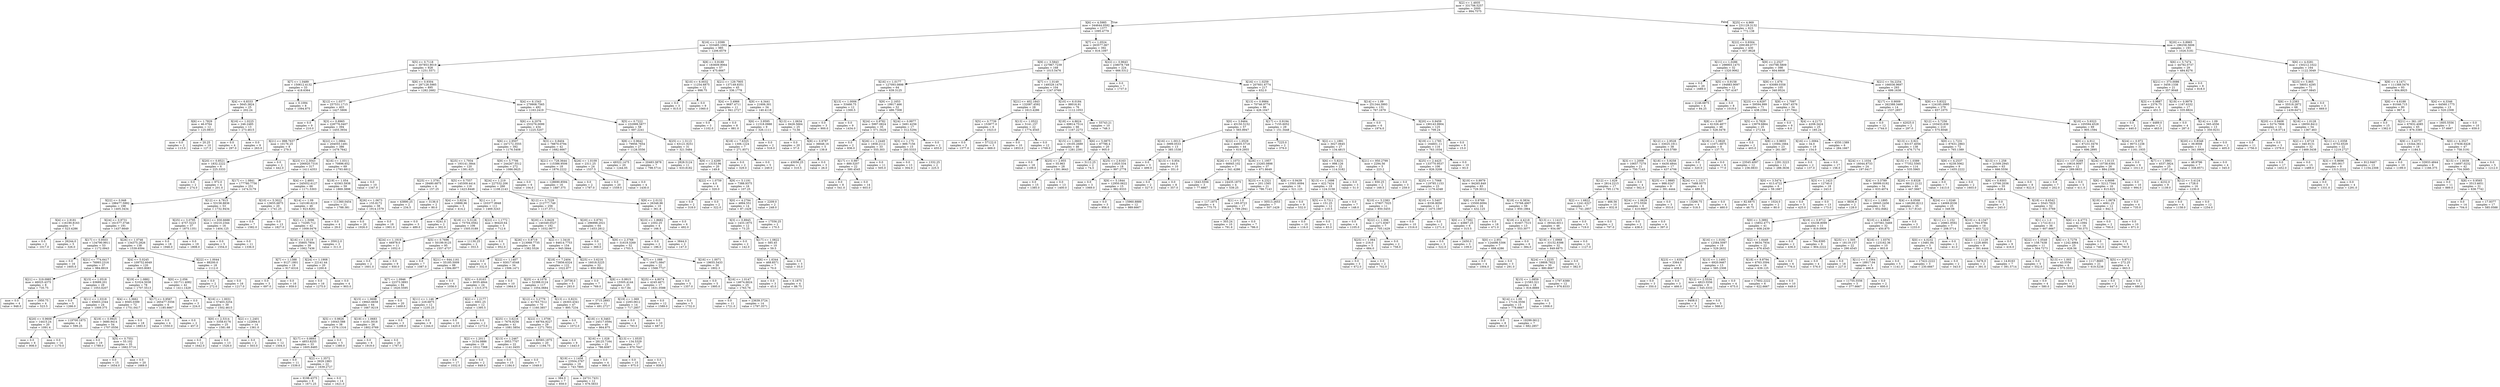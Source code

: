digraph Tree {
node [shape=box] ;
0 [label="X[2] <= 1.4935\nmse = 331706.5257\nsamples = 2000\nvalue = 994.7575"] ;
1 [label="X[6] <= 4.5985\nmse = 344644.0592\nsamples = 1377\nvalue = 1095.4779"] ;
0 -> 1 [labeldistance=2.5, labelangle=45, headlabel="True"] ;
2 [label="X[16] <= 1.0399\nmse = 333485.1002\nsamples = 985\nvalue = 1206.6579"] ;
1 -> 2 ;
3 [label="X[5] <= 0.7118\nmse = 307853.9019\nsamples = 928\nvalue = 1251.5571"] ;
2 -> 3 ;
4 [label="X[7] <= 1.0489\nmse = 150612.4132\nsamples = 33\nvalue = 418.6364"] ;
3 -> 4 ;
5 [label="X[4] <= 6.8333\nmse = 5645.3824\nsamples = 25\nvalue = 202.24"] ;
4 -> 5 ;
6 [label="X[6] <= 1.7829\nmse = 46.0764\nsamples = 12\nvalue = 125.0833"] ;
5 -> 6 ;
7 [label="mse = 0.0\nsamples = 2\nvalue = 113.0"] ;
6 -> 7 ;
8 [label="mse = 20.25\nsamples = 10\nvalue = 127.5"] ;
6 -> 8 ;
9 [label="X[16] <= 1.0225\nmse = 246.2485\nsamples = 13\nvalue = 273.4615"] ;
5 -> 9 ;
10 [label="mse = 0.0\nsamples = 4\nvalue = 297.0"] ;
9 -> 10 ;
11 [label="mse = 0.0\nsamples = 9\nvalue = 263.0"] ;
9 -> 11 ;
12 [label="mse = 0.1094\nsamples = 8\nvalue = 1094.875"] ;
4 -> 12 ;
13 [label="X[8] <= 0.9304\nmse = 287128.5985\nsamples = 895\nvalue = 1282.2682"] ;
3 -> 13 ;
14 [label="X[12] <= 1.0377\nmse = 257531.1715\nsamples = 403\nvalue = 1427.5806"] ;
13 -> 14 ;
15 [label="mse = 0.0\nsamples = 9\nvalue = 210.0"] ;
14 -> 15 ;
16 [label="X[3] <= 0.8965\nmse = 228776.0407\nsamples = 394\nvalue = 1455.3934"] ;
14 -> 16 ;
17 [label="X[21] <= 898.7637\nmse = 10176.25\nsamples = 8\nvalue = 279.5"] ;
16 -> 17 ;
18 [label="X[20] <= 0.8521\nmse = 1832.2222\nsamples = 6\nvalue = 225.3333"] ;
17 -> 18 ;
19 [label="mse = 0.0\nsamples = 2\nvalue = 274.0"] ;
18 -> 19 ;
20 [label="mse = 972.0\nsamples = 4\nvalue = 201.0"] ;
18 -> 20 ;
21 [label="mse = 0.0\nsamples = 2\nvalue = 442.0"] ;
17 -> 21 ;
22 [label="X[22] <= 1.0864\nmse = 204055.1491\nsamples = 386\nvalue = 1479.7642"] ;
16 -> 22 ;
23 [label="X[23] <= 2.3043\nmse = 206920.7316\nsamples = 317\nvalue = 1411.4353"] ;
22 -> 23 ;
24 [label="X[17] <= 1.0841\nmse = 177780.7756\nsamples = 251\nvalue = 1474.5179"] ;
23 -> 24 ;
25 [label="X[22] <= 0.948\nmse = 188477.5992\nsamples = 198\nvalue = 1405.3434"] ;
24 -> 25 ;
26 [label="X[4] <= 2.9181\nmse = 116190.8163\nsamples = 7\nvalue = 523.4286"] ;
25 -> 26 ;
27 [label="mse = 0.0\nsamples = 2\nvalue = 1017.0"] ;
26 -> 27 ;
28 [label="mse = 26244.0\nsamples = 5\nvalue = 326.0"] ;
26 -> 28 ;
29 [label="X[24] <= 0.9731\nmse = 161577.3746\nsamples = 191\nvalue = 1437.6649"] ;
25 -> 29 ;
30 [label="X[17] <= 0.9503\nmse = 134790.9911\nsamples = 53\nvalue = 1172.0943"] ;
29 -> 30 ;
31 [label="mse = 0.0\nsamples = 16\nvalue = 1605.0"] ;
30 -> 31 ;
32 [label="X[21] <= 774.6417\nmse = 76993.2316\nsamples = 37\nvalue = 984.8919"] ;
30 -> 32 ;
33 [label="X[21] <= 319.0985\nmse = 46025.4375\nsamples = 8\nvalue = 735.75"] ;
32 -> 33 ;
34 [label="mse = 0.0\nsamples = 4\nvalue = 948.0"] ;
33 -> 34 ;
35 [label="mse = 1950.75\nsamples = 4\nvalue = 523.5"] ;
33 -> 35 ;
36 [label="X[15] <= 1.0518\nmse = 63689.201\nsamples = 29\nvalue = 1053.6207"] ;
32 -> 36 ;
37 [label="mse = 0.0\nsamples = 5\nvalue = 1266.0"] ;
36 -> 37 ;
38 [label="X[11] <= 1.0318\nmse = 65603.2344\nsamples = 24\nvalue = 1009.375"] ;
36 -> 38 ;
39 [label="X[20] <= 0.9608\nmse = 14415.24\nsamples = 20\nvalue = 1091.4"] ;
38 -> 39 ;
40 [label="mse = 0.0\nsamples = 6\nvalue = 908.0"] ;
39 -> 40 ;
41 [label="mse = 0.0\nsamples = 14\nvalue = 1170.0"] ;
39 -> 41 ;
42 [label="mse = 119700.1875\nsamples = 4\nvalue = 599.25"] ;
38 -> 42 ;
43 [label="X[26] <= 1.0746\nmse = 134375.2826\nsamples = 138\nvalue = 1539.6594"] ;
29 -> 43 ;
44 [label="X[4] <= 5.0245\nmse = 109752.6049\nsamples = 120\nvalue = 1603.8083"] ;
43 -> 44 ;
45 [label="X[19] <= 1.0882\nmse = 51024.5038\nsamples = 78\nvalue = 1707.5513"] ;
44 -> 45 ;
46 [label="X[4] <= 3.3662\nmse = 8565.0399\nsamples = 72\nvalue = 1751.0417"] ;
45 -> 46 ;
47 [label="X[19] <= 0.9925\nmse = 3680.9414\nsamples = 54\nvalue = 1707.0556"] ;
46 -> 47 ;
48 [label="mse = 0.0\nsamples = 19\nvalue = 1789.0"] ;
47 -> 48 ;
49 [label="X[5] <= 0.7551\nmse = 55.102\nsamples = 35\nvalue = 1662.5714"] ;
47 -> 49 ;
50 [label="mse = 0.0\nsamples = 15\nvalue = 1654.0"] ;
49 -> 50 ;
51 [label="mse = 0.0\nsamples = 20\nvalue = 1669.0"] ;
49 -> 51 ;
52 [label="mse = 0.0\nsamples = 18\nvalue = 1883.0"] ;
46 -> 52 ;
53 [label="X[17] <= 0.9567\nmse = 265477.5556\nsamples = 6\nvalue = 1185.6667"] ;
45 -> 53 ;
54 [label="mse = 0.0\nsamples = 4\nvalue = 1550.0"] ;
53 -> 54 ;
55 [label="mse = 0.0\nsamples = 2\nvalue = 457.0"] ;
53 -> 55 ;
56 [label="X[0] <= 2.056\nmse = 161711.4082\nsamples = 42\nvalue = 1411.1429"] ;
44 -> 56 ;
57 [label="mse = 0.0\nsamples = 3\nvalue = 224.0"] ;
56 -> 57 ;
58 [label="X[16] <= 1.0031\nmse = 57403.3254\nsamples = 39\nvalue = 1502.4615"] ;
56 -> 58 ;
59 [label="X[0] <= 2.5314\nmse = 3358.6176\nsamples = 25\nvalue = 1581.68"] ;
58 -> 59 ;
60 [label="mse = 0.0\nsamples = 12\nvalue = 1642.0"] ;
59 -> 60 ;
61 [label="mse = 0.0\nsamples = 13\nvalue = 1526.0"] ;
59 -> 61 ;
62 [label="X[2] <= 1.2401\nmse = 122694.0\nsamples = 14\nvalue = 1361.0"] ;
58 -> 62 ;
63 [label="mse = 0.0\nsamples = 2\nvalue = 503.0"] ;
62 -> 63 ;
64 [label="mse = 0.0\nsamples = 12\nvalue = 1504.0"] ;
62 -> 64 ;
65 [label="X[22] <= 1.0044\nmse = 88200.0\nsamples = 18\nvalue = 1112.0"] ;
43 -> 65 ;
66 [label="mse = 0.0\nsamples = 2\nvalue = 272.0"] ;
65 -> 66 ;
67 [label="mse = 0.0\nsamples = 16\nvalue = 1217.0"] ;
65 -> 67 ;
68 [label="X[12] <= 4.7815\nmse = 53158.8836\nsamples = 53\nvalue = 1732.9434"] ;
24 -> 68 ;
69 [label="X[25] <= 3.0795\nmse = 4757.5223\nsamples = 37\nvalue = 1875.1351"] ;
68 -> 69 ;
70 [label="mse = 0.0\nsamples = 18\nvalue = 1946.0"] ;
69 -> 70 ;
71 [label="mse = 0.0\nsamples = 19\nvalue = 1808.0"] ;
69 -> 71 ;
72 [label="X[21] <= 930.6688\nmse = 10210.2344\nsamples = 16\nvalue = 1404.125"] ;
68 -> 72 ;
73 [label="mse = 0.0\nsamples = 5\nvalue = 1554.0"] ;
72 -> 73 ;
74 [label="mse = 0.0\nsamples = 11\nvalue = 1336.0"] ;
72 -> 74 ;
75 [label="X[4] <= 2.4601\nmse = 245052.6127\nsamples = 66\nvalue = 1171.5303"] ;
23 -> 75 ;
76 [label="X[10] <= 5.3022\nmse = 13655.6875\nsamples = 20\nvalue = 1741.25"] ;
75 -> 76 ;
77 [label="mse = 0.0\nsamples = 7\nvalue = 1582.0"] ;
76 -> 77 ;
78 [label="mse = 0.0\nsamples = 13\nvalue = 1827.0"] ;
76 -> 78 ;
79 [label="X[14] <= 1.09\nmse = 143180.6219\nsamples = 46\nvalue = 923.8261"] ;
75 -> 79 ;
80 [label="X[2] <= 1.3096\nmse = 73295.712\nsamples = 42\nvalue = 1009.0476"] ;
79 -> 80 ;
81 [label="X[16] <= 1.0119\nmse = 35805.7804\nsamples = 39\nvalue = 1062.7436"] ;
80 -> 81 ;
82 [label="X[7] <= 1.1388\nmse = 9127.1801\nsamples = 19\nvalue = 917.6316"] ;
81 -> 82 ;
83 [label="mse = 0.0\nsamples = 3\nvalue = 697.0"] ;
82 -> 83 ;
84 [label="mse = 0.0\nsamples = 16\nvalue = 959.0"] ;
82 -> 84 ;
85 [label="X[24] <= 1.1908\nmse = 22141.44\nsamples = 20\nvalue = 1200.6"] ;
81 -> 85 ;
86 [label="mse = 0.0\nsamples = 16\nvalue = 1275.0"] ;
85 -> 86 ;
87 [label="mse = 0.0\nsamples = 4\nvalue = 903.0"] ;
85 -> 87 ;
88 [label="mse = 35912.0\nsamples = 3\nvalue = 311.0"] ;
80 -> 88 ;
89 [label="mse = 0.0\nsamples = 4\nvalue = 29.0"] ;
79 -> 89 ;
90 [label="X[16] <= 1.0311\nmse = 70896.652\nsamples = 69\nvalue = 1793.6812"] ;
22 -> 90 ;
91 [label="X[19] <= 1.054\nmse = 43363.5938\nsamples = 59\nvalue = 1869.3898"] ;
90 -> 91 ;
92 [label="mse = 111360.0454\nsamples = 21\nvalue = 1788.381"] ;
91 -> 92 ;
93 [label="X[26] <= 1.0673\nmse = 155.8172\nsamples = 38\nvalue = 1914.1579"] ;
91 -> 93 ;
94 [label="mse = 0.0\nsamples = 20\nvalue = 1926.0"] ;
93 -> 94 ;
95 [label="mse = 0.0\nsamples = 18\nvalue = 1901.0"] ;
93 -> 95 ;
96 [label="mse = 0.0\nsamples = 10\nvalue = 1347.0"] ;
90 -> 96 ;
97 [label="X[4] <= 6.1543\nmse = 279908.7565\nsamples = 492\nvalue = 1163.2419"] ;
13 -> 97 ;
98 [label="X[6] <= 4.2076\nmse = 253276.0099\nsamples = 434\nvalue = 1225.5207"] ;
97 -> 98 ;
99 [label="X[6] <= 2.9507\nmse = 247172.3555\nsamples = 392\nvalue = 1176.5408"] ;
98 -> 99 ;
100 [label="X[25] <= 1.7934\nmse = 193141.3844\nsamples = 120\nvalue = 1381.625"] ;
99 -> 100 ;
101 [label="X[25] <= 1.3791\nmse = 29480.6875\nsamples = 4\nvalue = 157.25"] ;
100 -> 101 ;
102 [label="mse = 43890.25\nsamples = 2\nvalue = 234.5"] ;
101 -> 102 ;
103 [label="mse = 3136.0\nsamples = 2\nvalue = 80.0"] ;
101 -> 103 ;
104 [label="X[5] <= 0.7557\nmse = 145309.4414\nsamples = 116\nvalue = 1423.8448"] ;
100 -> 104 ;
105 [label="X[4] <= 3.9234\nmse = 10888.96\nsamples = 5\nvalue = 414.2"] ;
104 -> 105 ;
106 [label="mse = 0.0\nsamples = 3\nvalue = 489.0"] ;
105 -> 106 ;
107 [label="mse = 6241.0\nsamples = 2\nvalue = 302.0"] ;
105 -> 107 ;
108 [label="X[1] <= 1.0\nmse = 103377.8948\nsamples = 111\nvalue = 1469.3243"] ;
104 -> 108 ;
109 [label="X[18] <= 5.3126\nmse = 75704.0562\nsamples = 106\nvalue = 1505.0189"] ;
108 -> 109 ;
110 [label="X[24] <= 1.1919\nmse = 66978.0\nsamples = 11\nvalue = 1052.0"] ;
109 -> 110 ;
111 [label="mse = 0.0\nsamples = 2\nvalue = 1601.0"] ;
110 -> 111 ;
112 [label="mse = 0.0\nsamples = 9\nvalue = 930.0"] ;
110 -> 112 ;
113 [label="X[5] <= 0.7696\nmse = 50199.9125\nsamples = 95\nvalue = 1557.4737"] ;
109 -> 113 ;
114 [label="mse = 0.0\nsamples = 7\nvalue = 1087.0"] ;
113 -> 114 ;
115 [label="X[21] <= 644.1161\nmse = 35185.5009\nsamples = 88\nvalue = 1594.8977"] ;
113 -> 115 ;
116 [label="X[7] <= 1.0946\nmse = 22373.3893\nsamples = 84\nvalue = 1620.5595"] ;
115 -> 116 ;
117 [label="X[15] <= 1.0698\nmse = 19943.6658\nsamples = 64\nvalue = 1667.9219"] ;
116 -> 117 ;
118 [label="X[5] <= 0.9826\nmse = 10043.588\nsamples = 38\nvalue = 1576.1316"] ;
117 -> 118 ;
119 [label="X[17] <= 0.8893\nmse = 4853.8255\nsamples = 33\nvalue = 1605.8485"] ;
118 -> 119 ;
120 [label="mse = 0.0\nsamples = 11\nvalue = 1539.0"] ;
119 -> 120 ;
121 [label="X[2] <= 1.3572\nmse = 3929.1983\nsamples = 22\nvalue = 1639.2727"] ;
119 -> 121 ;
122 [label="mse = 9198.4375\nsamples = 8\nvalue = 1671.25"] ;
121 -> 122 ;
123 [label="mse = 0.0\nsamples = 14\nvalue = 1621.0"] ;
121 -> 123 ;
124 [label="mse = 0.0\nsamples = 5\nvalue = 1380.0"] ;
118 -> 124 ;
125 [label="X[19] <= 1.0683\nmse = 4101.3018\nsamples = 26\nvalue = 1802.0769"] ;
117 -> 125 ;
126 [label="mse = 0.0\nsamples = 6\nvalue = 1919.0"] ;
125 -> 126 ;
127 [label="mse = 0.0\nsamples = 20\nvalue = 1767.0"] ;
125 -> 127 ;
128 [label="mse = 0.0\nsamples = 20\nvalue = 1469.0"] ;
116 -> 128 ;
129 [label="mse = 0.0\nsamples = 4\nvalue = 1056.0"] ;
115 -> 129 ;
130 [label="X[22] <= 1.1772\nmse = 90420.64\nsamples = 5\nvalue = 712.6"] ;
108 -> 130 ;
131 [label="mse = 11130.25\nsamples = 2\nvalue = 353.5"] ;
130 -> 131 ;
132 [label="mse = 0.0\nsamples = 3\nvalue = 952.0"] ;
130 -> 132 ;
133 [label="X[9] <= 5.7706\nmse = 244267.5512\nsamples = 272\nvalue = 1086.0625"] ;
99 -> 133 ;
134 [label="X[24] <= 1.219\nmse = 227532.206\nsamples = 266\nvalue = 1108.2143"] ;
133 -> 134 ;
135 [label="X[12] <= 3.7229\nmse = 212777.749\nsamples = 256\nvalue = 1137.3711"] ;
134 -> 135 ;
136 [label="X[20] <= 0.8429\nmse = 140349.0527\nsamples = 192\nvalue = 1032.0677"] ;
135 -> 136 ;
137 [label="X[26] <= 0.8719\nmse = 213068.7735\nsamples = 38\nvalue = 1382.5526"] ;
136 -> 137 ;
138 [label="mse = 0.0\nsamples = 4\nvalue = 332.0"] ;
137 -> 138 ;
139 [label="X[22] <= 1.1407\nmse = 93017.6548\nsamples = 34\nvalue = 1506.1471"] ;
137 -> 139 ;
140 [label="X[5] <= 0.8163\nmse = 8035.4844\nsamples = 24\nvalue = 1315.375"] ;
139 -> 140 ;
141 [label="X[11] <= 1.146\nmse = 229.6875\nsamples = 12\nvalue = 1235.25"] ;
140 -> 141 ;
142 [label="mse = 0.0\nsamples = 3\nvalue = 1209.0"] ;
141 -> 142 ;
143 [label="mse = 0.0\nsamples = 9\nvalue = 1244.0"] ;
141 -> 143 ;
144 [label="X[2] <= 1.2177\nmse = 3001.25\nsamples = 12\nvalue = 1395.5"] ;
140 -> 144 ;
145 [label="mse = 0.0\nsamples = 10\nvalue = 1420.0"] ;
144 -> 145 ;
146 [label="mse = 0.0\nsamples = 2\nvalue = 1273.0"] ;
144 -> 146 ;
147 [label="mse = 0.0\nsamples = 10\nvalue = 1964.0"] ;
139 -> 147 ;
148 [label="X[2] <= 1.3418\nmse = 84614.7753\nsamples = 154\nvalue = 945.5844"] ;
136 -> 148 ;
149 [label="X[18] <= 7.2404\nmse = 73856.6324\nsamples = 122\nvalue = 1022.877"] ;
148 -> 149 ;
150 [label="X[25] <= 4.1078\nmse = 52388.0124\nsamples = 117\nvalue = 1054.0684"] ;
149 -> 150 ;
151 [label="X[12] <= 3.2779\nmse = 41763.7512\nsamples = 70\nvalue = 1160.3857"] ;
150 -> 151 ;
152 [label="X[25] <= 3.6216\nmse = 7676.9256\nsamples = 41\nvalue = 1081.5854"] ;
151 -> 152 ;
153 [label="X[2] <= 1.2011\nmse = 3154.0886\nsamples = 19\nvalue = 1012.7368"] ;
152 -> 153 ;
154 [label="mse = 0.0\nsamples = 17\nvalue = 1032.0"] ;
153 -> 154 ;
155 [label="mse = 0.0\nsamples = 2\nvalue = 849.0"] ;
153 -> 155 ;
156 [label="X[13] <= 1.2467\nmse = 3953.7707\nsamples = 22\nvalue = 1141.0455"] ;
152 -> 156 ;
157 [label="mse = 0.0\nsamples = 15\nvalue = 1184.0"] ;
156 -> 157 ;
158 [label="mse = 0.0\nsamples = 7\nvalue = 1049.0"] ;
156 -> 158 ;
159 [label="X[22] <= 1.0706\nmse = 68764.9227\nsamples = 29\nvalue = 1271.7931"] ;
151 -> 159 ;
160 [label="mse = 80583.1875\nsamples = 20\nvalue = 1194.75"] ;
159 -> 160 ;
161 [label="mse = 0.0\nsamples = 9\nvalue = 1443.0"] ;
159 -> 161 ;
162 [label="X[13] <= 0.8231\nmse = 26303.4341\nsamples = 47\nvalue = 895.7234"] ;
150 -> 162 ;
163 [label="mse = 0.0\nsamples = 7\nvalue = 1072.0"] ;
162 -> 163 ;
164 [label="X[18] <= 6.3463\nmse = 24517.0594\nsamples = 40\nvalue = 864.875"] ;
162 -> 164 ;
165 [label="X[16] <= 1.028\nmse = 28125.7164\nsamples = 23\nvalue = 786.6087"] ;
164 -> 165 ;
166 [label="X[19] <= 1.1458\nmse = 23504.3767\nsamples = 19\nvalue = 743.7895"] ;
165 -> 166 ;
167 [label="mse = 384.0\nsamples = 7\nvalue = 859.0"] ;
166 -> 167 ;
168 [label="mse = 24731.7431\nsamples = 12\nvalue = 676.5833"] ;
166 -> 168 ;
169 [label="mse = 0.0\nsamples = 4\nvalue = 990.0"] ;
165 -> 169 ;
170 [label="X[13] <= 1.0535\nmse = 134.5329\nsamples = 17\nvalue = 970.7647"] ;
164 -> 170 ;
171 [label="mse = 0.0\nsamples = 15\nvalue = 975.0"] ;
170 -> 171 ;
172 [label="mse = 0.0\nsamples = 2\nvalue = 939.0"] ;
170 -> 172 ;
173 [label="mse = 20736.0\nsamples = 5\nvalue = 293.0"] ;
149 -> 173 ;
174 [label="X[25] <= 3.6216\nmse = 16018.5225\nsamples = 32\nvalue = 650.9062"] ;
148 -> 174 ;
175 [label="mse = 0.0\nsamples = 7\nvalue = 769.0"] ;
174 -> 175 ;
176 [label="X[8] <= 0.9915\nmse = 15505.4144\nsamples = 25\nvalue = 617.84"] ;
174 -> 176 ;
177 [label="mse = 3715.2893\nsamples = 11\nvalue = 491.2727"] ;
176 -> 177 ;
178 [label="X[19] <= 1.069\nmse = 2293.0612\nsamples = 14\nvalue = 717.2857"] ;
176 -> 178 ;
179 [label="mse = 0.0\nsamples = 4\nvalue = 793.0"] ;
178 -> 179 ;
180 [label="mse = 0.0\nsamples = 10\nvalue = 687.0"] ;
178 -> 180 ;
181 [label="X[20] <= 0.8791\nmse = 296998.2021\nsamples = 64\nvalue = 1453.2812"] ;
135 -> 181 ;
182 [label="mse = 0.0\nsamples = 12\nvalue = 369.0"] ;
181 -> 182 ;
183 [label="X[9] <= 2.3768\nmse = 31619.3269\nsamples = 52\nvalue = 1703.5"] ;
181 -> 183 ;
184 [label="X[7] <= 1.088\nmse = 16471.0847\nsamples = 22\nvalue = 1568.7727"] ;
183 -> 184 ;
185 [label="X[25] <= 4.8074\nmse = 4245.4671\nsamples = 17\nvalue = 1631.0588"] ;
184 -> 185 ;
186 [label="mse = 0.0\nsamples = 12\nvalue = 1589.0"] ;
185 -> 186 ;
187 [label="mse = 0.0\nsamples = 5\nvalue = 1732.0"] ;
185 -> 187 ;
188 [label="mse = 0.0\nsamples = 5\nvalue = 1357.0"] ;
184 -> 188 ;
189 [label="X[16] <= 1.0071\nmse = 19655.5433\nsamples = 30\nvalue = 1802.3"] ;
183 -> 189 ;
190 [label="mse = 0.0\nsamples = 5\nvalue = 1995.0"] ;
189 -> 190 ;
191 [label="X[16] <= 1.0147\nmse = 14674.6624\nsamples = 25\nvalue = 1763.76"] ;
189 -> 191 ;
192 [label="mse = 0.0\nsamples = 11\nvalue = 1721.0"] ;
191 -> 192 ;
193 [label="mse = 23639.3724\nsamples = 14\nvalue = 1797.3571"] ;
191 -> 193 ;
194 [label="X[9] <= 2.0132\nmse = 26348.96\nsamples = 10\nvalue = 361.8"] ;
134 -> 194 ;
195 [label="X[23] <= 1.8682\nmse = 2302.25\nsamples = 4\nvalue = 166.5"] ;
194 -> 195 ;
196 [label="mse = 0.0\nsamples = 2\nvalue = 186.0"] ;
195 -> 196 ;
197 [label="mse = 3844.0\nsamples = 2\nvalue = 147.0"] ;
195 -> 197 ;
198 [label="mse = 0.0\nsamples = 6\nvalue = 492.0"] ;
194 -> 198 ;
199 [label="mse = 0.0\nsamples = 6\nvalue = 104.0"] ;
133 -> 199 ;
200 [label="X[3] <= 0.8404\nmse = 78870.0794\nsamples = 42\nvalue = 1682.6667"] ;
98 -> 200 ;
201 [label="X[21] <= 728.3644\nmse = 115386.9506\nsamples = 18\nvalue = 1876.2222"] ;
200 -> 201 ;
202 [label="mse = 128690.8594\nsamples = 16\nvalue = 1887.375"] ;
201 -> 202 ;
203 [label="mse = 0.0\nsamples = 2\nvalue = 1787.0"] ;
201 -> 203 ;
204 [label="X[26] <= 1.0109\nmse = 2311.25\nsamples = 24\nvalue = 1537.5"] ;
200 -> 204 ;
205 [label="mse = 0.0\nsamples = 20\nvalue = 1559.0"] ;
204 -> 205 ;
206 [label="mse = 0.0\nsamples = 4\nvalue = 1430.0"] ;
204 -> 206 ;
207 [label="X[5] <= 0.7222\nmse = 232999.5877\nsamples = 58\nvalue = 697.2241"] ;
97 -> 207 ;
208 [label="X[8] <= 0.9642\nmse = 79956.7654\nsamples = 27\nvalue = 1128.5556"] ;
207 -> 208 ;
209 [label="mse = 49322.1475\nsamples = 20\nvalue = 1244.05"] ;
208 -> 209 ;
210 [label="mse = 20483.3878\nsamples = 7\nvalue = 798.5714"] ;
208 -> 210 ;
211 [label="X[25] <= 1.3113\nmse = 63121.9251\nsamples = 31\nvalue = 321.5484"] ;
207 -> 211 ;
212 [label="mse = 2828.5124\nsamples = 11\nvalue = 633.8182"] ;
211 -> 212 ;
213 [label="X[9] <= 2.4289\nmse = 13153.96\nsamples = 20\nvalue = 149.8"] ;
211 -> 213 ;
214 [label="X[22] <= 1.0759\nmse = 4.0\nsamples = 4\nvalue = 320.0"] ;
213 -> 214 ;
215 [label="mse = 0.0\nsamples = 2\nvalue = 318.0"] ;
214 -> 215 ;
216 [label="mse = 0.0\nsamples = 2\nvalue = 322.0"] ;
214 -> 216 ;
217 [label="X[9] <= 5.1191\nmse = 7388.9375\nsamples = 16\nvalue = 107.25"] ;
213 -> 217 ;
218 [label="X[0] <= 4.2794\nmse = 4894.551\nsamples = 14\nvalue = 87.1429"] ;
217 -> 218 ;
219 [label="X[3] <= 0.8945\nmse = 1433.1875\nsamples = 12\nvalue = 73.25"] ;
218 -> 219 ;
220 [label="mse = 0.0\nsamples = 2\nvalue = 142.0"] ;
219 -> 220 ;
221 [label="X[17] <= 1.0822\nmse = 585.45\nsamples = 10\nvalue = 59.5"] ;
219 -> 221 ;
222 [label="X[6] <= 1.6344\nmse = 468.8571\nsamples = 7\nvalue = 70.0"] ;
221 -> 222 ;
223 [label="mse = 0.0\nsamples = 3\nvalue = 45.0"] ;
222 -> 223 ;
224 [label="mse = 0.1875\nsamples = 4\nvalue = 88.75"] ;
222 -> 224 ;
225 [label="mse = 0.0\nsamples = 3\nvalue = 35.0"] ;
221 -> 225 ;
226 [label="mse = 17556.25\nsamples = 2\nvalue = 170.5"] ;
218 -> 226 ;
227 [label="mse = 2209.0\nsamples = 2\nvalue = 248.0"] ;
217 -> 227 ;
228 [label="X[8] <= 0.9189\nmse = 183609.9064\nsamples = 57\nvalue = 475.6667"] ;
2 -> 228 ;
229 [label="X[10] <= 6.0032\nmse = 11254.6875\nsamples = 12\nvalue = 998.75"] ;
228 -> 229 ;
230 [label="mse = 0.0\nsamples = 3\nvalue = 815.0"] ;
229 -> 230 ;
231 [label="mse = 0.0\nsamples = 9\nvalue = 1060.0"] ;
229 -> 231 ;
232 [label="X[21] <= 129.7905\nmse = 137149.8351\nsamples = 45\nvalue = 336.1778"] ;
228 -> 232 ;
233 [label="X[4] <= 3.4966\nmse = 9687.4711\nsamples = 11\nvalue = 941.2727"] ;
232 -> 233 ;
234 [label="mse = 0.0\nsamples = 3\nvalue = 1102.0"] ;
233 -> 234 ;
235 [label="mse = 0.0\nsamples = 8\nvalue = 881.0"] ;
233 -> 235 ;
236 [label="X[9] <= 4.3441\nmse = 21606.301\nsamples = 34\nvalue = 140.4118"] ;
232 -> 236 ;
237 [label="X[6] <= 3.9595\nmse = 11318.0988\nsamples = 9\nvalue = 326.1111"] ;
236 -> 237 ;
238 [label="X[18] <= 7.6325\nmse = 1306.1224\nsamples = 7\nvalue = 271.8571"] ;
237 -> 238 ;
239 [label="mse = 0.0\nsamples = 2\nvalue = 329.0"] ;
238 -> 239 ;
240 [label="mse = 0.0\nsamples = 5\nvalue = 249.0"] ;
238 -> 240 ;
241 [label="mse = 0.0\nsamples = 2\nvalue = 516.0"] ;
237 -> 241 ;
242 [label="X[13] <= 1.0634\nmse = 8426.5664\nsamples = 25\nvalue = 73.56"] ;
236 -> 242 ;
243 [label="mse = 0.0\nsamples = 20\nvalue = 57.0"] ;
242 -> 243 ;
244 [label="X[8] <= 0.9787\nmse = 36648.16\nsamples = 5\nvalue = 139.8"] ;
242 -> 244 ;
245 [label="mse = 43056.25\nsamples = 2\nvalue = 310.5"] ;
244 -> 245 ;
246 [label="mse = 0.0\nsamples = 3\nvalue = 26.0"] ;
244 -> 246 ;
247 [label="X[7] <= 1.0524\nmse = 263577.067\nsamples = 392\nvalue = 816.1097"] ;
1 -> 247 ;
248 [label="X[9] <= 3.5843\nmse = 227967.7239\nsamples = 168\nvalue = 1015.5476"] ;
247 -> 248 ;
249 [label="X[16] <= 1.0177\nmse = 127093.0898\nsamples = 64\nvalue = 639.3125"] ;
248 -> 249 ;
250 [label="X[13] <= 1.0006\nmse = 53466.75\nsamples = 12\nvalue = 1300.5"] ;
249 -> 250 ;
251 [label="mse = 0.0\nsamples = 3\nvalue = 900.0"] ;
250 -> 251 ;
252 [label="mse = 0.0\nsamples = 9\nvalue = 1434.0"] ;
250 -> 252 ;
253 [label="X[9] <= 2.1653\nmse = 19917.466\nsamples = 52\nvalue = 486.7308"] ;
249 -> 253 ;
254 [label="X[24] <= 0.9782\nmse = 5997.0824\nsamples = 35\nvalue = 571.3429"] ;
253 -> 254 ;
255 [label="mse = 0.0\nsamples = 2\nvalue = 836.0"] ;
254 -> 255 ;
256 [label="X[26] <= 1.2449\nmse = 1858.2112\nsamples = 33\nvalue = 555.303"] ;
254 -> 256 ;
257 [label="X[17] <= 0.987\nmse = 889.5207\nsamples = 22\nvalue = 580.4545"] ;
256 -> 257 ;
258 [label="mse = 0.0\nsamples = 8\nvalue = 541.0"] ;
257 -> 258 ;
259 [label="mse = 0.0\nsamples = 14\nvalue = 603.0"] ;
257 -> 259 ;
260 [label="mse = 0.0\nsamples = 11\nvalue = 505.0"] ;
256 -> 260 ;
261 [label="X[24] <= 0.9977\nmse = 3491.4256\nsamples = 17\nvalue = 312.5294"] ;
253 -> 261 ;
262 [label="X[3] <= 1.175\nmse = 889.7156\nsamples = 15\nvalue = 293.5333"] ;
261 -> 262 ;
263 [label="mse = 0.0\nsamples = 13\nvalue = 304.0"] ;
262 -> 263 ;
264 [label="mse = 1332.25\nsamples = 2\nvalue = 225.5"] ;
262 -> 264 ;
265 [label="mse = 0.0\nsamples = 2\nvalue = 455.0"] ;
261 -> 265 ;
266 [label="X[7] <= 1.0149\nmse = 149329.1479\nsamples = 104\nvalue = 1247.0769"] ;
248 -> 266 ;
267 [label="X[21] <= 402.1843\nmse = 132087.4592\nsamples = 28\nvalue = 1613.4286"] ;
266 -> 267 ;
268 [label="X[5] <= 0.7739\nmse = 153877.0\nsamples = 6\nvalue = 1023.0"] ;
267 -> 268 ;
269 [label="mse = 0.0\nsamples = 3\nvalue = 1377.0"] ;
268 -> 269 ;
270 [label="mse = 57122.0\nsamples = 3\nvalue = 669.0"] ;
268 -> 270 ;
271 [label="X[13] <= 1.0522\nmse = 5141.157\nsamples = 22\nvalue = 1774.4545"] ;
267 -> 271 ;
272 [label="mse = 0.0\nsamples = 10\nvalue = 1853.0"] ;
271 -> 272 ;
273 [label="mse = 0.0\nsamples = 12\nvalue = 1709.0"] ;
271 -> 273 ;
274 [label="X[10] <= 6.0184\nmse = 88016.91\nsamples = 76\nvalue = 1112.1053"] ;
266 -> 274 ;
275 [label="X[18] <= 4.8624\nmse = 69814.7514\nsamples = 66\nvalue = 1167.2273"] ;
274 -> 275 ;
276 [label="X[15] <= 1.0603\nmse = 19105.2689\nsamples = 46\nvalue = 1281.2391"] ;
275 -> 276 ;
277 [label="mse = 0.0\nsamples = 18\nvalue = 1109.0"] ;
276 -> 277 ;
278 [label="X[25] <= 2.955\nmse = 55.963\nsamples = 28\nvalue = 1391.9643"] ;
276 -> 278 ;
279 [label="mse = 0.0\nsamples = 15\nvalue = 1385.0"] ;
278 -> 279 ;
280 [label="mse = 0.0\nsamples = 13\nvalue = 1400.0"] ;
278 -> 280 ;
281 [label="X[6] <= 5.0875\nmse = 87786.4\nsamples = 20\nvalue = 905.0"] ;
275 -> 281 ;
282 [label="mse = 5112.25\nsamples = 2\nvalue = 74.5"] ;
281 -> 282 ;
283 [label="X[25] <= 2.6163\nmse = 11820.534\nsamples = 18\nvalue = 997.2778"] ;
281 -> 283 ;
284 [label="mse = 0.0\nsamples = 3\nvalue = 1069.0"] ;
283 -> 284 ;
285 [label="X[9] <= 5.1844\nmse = 12950.0622\nsamples = 15\nvalue = 982.9333"] ;
283 -> 285 ;
286 [label="mse = 0.0\nsamples = 3\nvalue = 956.0"] ;
285 -> 286 ;
287 [label="mse = 15960.8889\nsamples = 12\nvalue = 989.6667"] ;
285 -> 287 ;
288 [label="mse = 55743.21\nsamples = 10\nvalue = 748.3"] ;
274 -> 288 ;
289 [label="X[22] <= 0.9643\nmse = 238078.749\nsamples = 224\nvalue = 666.5312"] ;
247 -> 289 ;
290 [label="mse = 0.0\nsamples = 7\nvalue = 1737.0"] ;
289 -> 290 ;
291 [label="X[16] <= 1.0259\nmse = 207601.6774\nsamples = 217\nvalue = 632.0"] ;
289 -> 291 ;
292 [label="X[13] <= 0.9984\nmse = 70746.9774\nsamples = 86\nvalue = 426.1047"] ;
291 -> 292 ;
293 [label="X[0] <= 3.9464\nmse = 45150.5152\nsamples = 57\nvalue = 565.8947"] ;
292 -> 293 ;
294 [label="X[16] <= 1.0013\nmse = 3999.0533\nsamples = 13\nvalue = 385.1538"] ;
293 -> 294 ;
295 [label="mse = 0.0\nsamples = 3\nvalue = 499.0"] ;
294 -> 295 ;
296 [label="X[13] <= 0.854\nmse = 144.0\nsamples = 10\nvalue = 351.0"] ;
294 -> 296 ;
297 [label="mse = 0.0\nsamples = 2\nvalue = 327.0"] ;
296 -> 297 ;
298 [label="mse = 0.0\nsamples = 8\nvalue = 357.0"] ;
296 -> 298 ;
299 [label="X[22] <= 1.0529\nmse = 44805.5718\nsamples = 44\nvalue = 619.2955"] ;
293 -> 299 ;
300 [label="X[26] <= 1.1073\nmse = 66845.102\nsamples = 7\nvalue = 341.4286"] ;
299 -> 300 ;
301 [label="mse = 1643.5556\nsamples = 3\nvalue = 77.6667"] ;
300 -> 301 ;
302 [label="mse = 24435.1875\nsamples = 4\nvalue = 539.25"] ;
300 -> 302 ;
303 [label="X[26] <= 1.1957\nmse = 23265.0898\nsamples = 37\nvalue = 671.8649"] ;
299 -> 303 ;
304 [label="X[23] <= 4.2321\nmse = 201.1565\nsamples = 21\nvalue = 786.7143"] ;
303 -> 304 ;
305 [label="mse = 117.1875\nsamples = 4\nvalue = 775.75"] ;
304 -> 305 ;
306 [label="X[1] <= 1.0\nmse = 185.9723\nsamples = 17\nvalue = 789.2941"] ;
304 -> 306 ;
307 [label="mse = 303.24\nsamples = 10\nvalue = 791.6"] ;
306 -> 307 ;
308 [label="mse = 0.0\nsamples = 7\nvalue = 786.0"] ;
306 -> 308 ;
309 [label="X[8] <= 0.9439\nmse = 13501.6094\nsamples = 16\nvalue = 521.125"] ;
303 -> 309 ;
310 [label="mse = 30513.2653\nsamples = 7\nvalue = 507.1429"] ;
309 -> 310 ;
311 [label="mse = 0.0\nsamples = 9\nvalue = 532.0"] ;
309 -> 311 ;
312 [label="X[17] <= 0.9194\nmse = 7155.6052\nsamples = 29\nvalue = 151.3448"] ;
292 -> 312 ;
313 [label="mse = 7225.0\nsamples = 2\nvalue = 379.0"] ;
312 -> 313 ;
314 [label="X[2] <= 1.1891\nmse = 3027.0645\nsamples = 27\nvalue = 134.4815"] ;
312 -> 314 ;
315 [label="X[6] <= 5.8231\nmse = 998.126\nsamples = 22\nvalue = 114.3182"] ;
314 -> 315 ;
316 [label="X[13] <= 1.1698\nmse = 422.7424\nsamples = 19\nvalue = 124.3158"] ;
315 -> 316 ;
317 [label="X[5] <= 0.7311\nmse = 151.25\nsamples = 12\nvalue = 110.5"] ;
316 -> 317 ;
318 [label="mse = 0.0\nsamples = 10\nvalue = 116.0"] ;
317 -> 318 ;
319 [label="mse = 0.0\nsamples = 2\nvalue = 83.0"] ;
317 -> 319 ;
320 [label="mse = 0.0\nsamples = 7\nvalue = 148.0"] ;
316 -> 320 ;
321 [label="mse = 0.0\nsamples = 3\nvalue = 51.0"] ;
315 -> 321 ;
322 [label="X[21] <= 950.2799\nmse = 2294.56\nsamples = 5\nvalue = 223.2"] ;
314 -> 322 ;
323 [label="mse = 930.25\nsamples = 2\nvalue = 169.5"] ;
322 -> 323 ;
324 [label="mse = 0.0\nsamples = 3\nvalue = 259.0"] ;
322 -> 324 ;
325 [label="X[14] <= 1.09\nmse = 251344.3993\nsamples = 131\nvalue = 767.1679"] ;
291 -> 325 ;
326 [label="mse = 0.0\nsamples = 6\nvalue = 1974.0"] ;
325 -> 326 ;
327 [label="X[20] <= 0.9459\nmse = 190143.9904\nsamples = 125\nvalue = 709.24"] ;
325 -> 327 ;
328 [label="X[19] <= 1.1785\nmse = 164601.11\nsamples = 116\nvalue = 763.1034"] ;
327 -> 328 ;
329 [label="X[25] <= 2.4425\nmse = 133770.9537\nsamples = 106\nvalue = 826.3208"] ;
328 -> 329 ;
330 [label="X[25] <= 1.7068\nmse = 119785.1153\nsamples = 23\nvalue = 1176.4348"] ;
329 -> 330 ;
331 [label="X[10] <= 5.2383\nmse = 37807.7025\nsamples = 11\nvalue = 850.5455"] ;
330 -> 331 ;
332 [label="mse = 0.0\nsamples = 4\nvalue = 1105.0"] ;
331 -> 332 ;
333 [label="X[22] <= 1.006\nmse = 1271.8367\nsamples = 7\nvalue = 705.1429"] ;
331 -> 333 ;
334 [label="X[25] <= 1.064\nmse = 216.0\nsamples = 5\nvalue = 684.0"] ;
333 -> 334 ;
335 [label="mse = 0.0\nsamples = 3\nvalue = 672.0"] ;
334 -> 335 ;
336 [label="mse = 0.0\nsamples = 2\nvalue = 702.0"] ;
334 -> 336 ;
337 [label="mse = 0.0\nsamples = 2\nvalue = 758.0"] ;
333 -> 337 ;
338 [label="X[10] <= 5.5407\nmse = 8336.8056\nsamples = 12\nvalue = 1475.1667"] ;
330 -> 338 ;
339 [label="mse = 0.0\nsamples = 10\nvalue = 1516.0"] ;
338 -> 339 ;
340 [label="mse = 0.0\nsamples = 2\nvalue = 1271.0"] ;
338 -> 340 ;
341 [label="X[19] <= 0.9979\nmse = 94265.849\nsamples = 83\nvalue = 729.3012"] ;
329 -> 341 ;
342 [label="X[8] <= 0.9769\nmse = 15500.6094\nsamples = 24\nvalue = 432.125"] ;
341 -> 342 ;
343 [label="X[0] <= 3.7392\nmse = 43867.25\nsamples = 6\nvalue = 315.5"] ;
342 -> 343 ;
344 [label="mse = 0.0\nsamples = 3\nvalue = 522.0"] ;
343 -> 344 ;
345 [label="mse = 2450.0\nsamples = 3\nvalue = 109.0"] ;
343 -> 345 ;
346 [label="mse = 0.0\nsamples = 18\nvalue = 471.0"] ;
342 -> 346 ;
347 [label="X[18] <= 6.3834\nmse = 75768.4907\nsamples = 59\nvalue = 850.1864"] ;
341 -> 347 ;
348 [label="X[18] <= 4.4218\nmse = 91607.7515\nsamples = 13\nvalue = 553.3077"] ;
347 -> 348 ;
349 [label="X[0] <= 2.951\nmse = 124498.5306\nsamples = 7\nvalue = 698.4286"] ;
348 -> 349 ;
350 [label="mse = 0.0\nsamples = 4\nvalue = 1004.0"] ;
349 -> 350 ;
351 [label="mse = 0.0\nsamples = 3\nvalue = 291.0"] ;
349 -> 351 ;
352 [label="mse = 0.0\nsamples = 6\nvalue = 384.0"] ;
348 -> 352 ;
353 [label="X[13] <= 1.1415\nmse = 39344.6011\nsamples = 46\nvalue = 934.087"] ;
347 -> 353 ;
354 [label="X[19] <= 1.0968\nmse = 33152.8398\nsamples = 32\nvalue = 849.6875"] ;
353 -> 354 ;
355 [label="X[24] <= 1.2235\nmse = 19808.7822\nsamples = 30\nvalue = 880.8667"] ;
354 -> 355 ;
356 [label="X[15] <= 1.0859\nmse = 21583.321\nsamples = 18\nvalue = 816.8889"] ;
355 -> 356 ;
357 [label="X[14] <= 1.09\nmse = 17134.3556\nsamples = 15\nvalue = 778.6667"] ;
356 -> 357 ;
358 [label="mse = 0.0\nsamples = 8\nvalue = 863.0"] ;
357 -> 358 ;
359 [label="mse = 19299.0612\nsamples = 7\nvalue = 682.2857"] ;
357 -> 359 ;
360 [label="mse = 0.0\nsamples = 3\nvalue = 1008.0"] ;
356 -> 360 ;
361 [label="mse = 1797.6389\nsamples = 12\nvalue = 976.8333"] ;
355 -> 361 ;
362 [label="mse = 0.0\nsamples = 2\nvalue = 382.0"] ;
354 -> 362 ;
363 [label="mse = 0.0\nsamples = 14\nvalue = 1127.0"] ;
353 -> 363 ;
364 [label="mse = 0.0\nsamples = 10\nvalue = 93.0"] ;
328 -> 364 ;
365 [label="mse = 0.0\nsamples = 9\nvalue = 15.0"] ;
327 -> 365 ;
366 [label="X[25] <= 4.969\nmse = 231129.3132\nsamples = 623\nvalue = 772.138"] ;
0 -> 366 [labeldistance=2.5, labelangle=-45, headlabel="False"] ;
367 [label="X[22] <= 0.9304\nmse = 209189.0777\nsamples = 430\nvalue = 657.9628"] ;
366 -> 367 ;
368 [label="X[11] <= 1.0286\nmse = 298903.1475\nsamples = 32\nvalue = 1320.9062"] ;
367 -> 368 ;
369 [label="mse = 0.0\nsamples = 20\nvalue = 1689.0"] ;
368 -> 369 ;
370 [label="X[5] <= 0.9158\nmse = 194883.9097\nsamples = 12\nvalue = 707.4167"] ;
368 -> 370 ;
371 [label="mse = 2146.6875\nsamples = 4\nvalue = 84.25"] ;
370 -> 371 ;
372 [label="mse = 0.0\nsamples = 8\nvalue = 1019.0"] ;
370 -> 372 ;
373 [label="X[9] <= 2.2527\nmse = 163798.5809\nsamples = 398\nvalue = 604.6608"] ;
367 -> 373 ;
374 [label="X[9] <= 1.676\nmse = 63089.0358\nsamples = 105\nvalue = 340.9524"] ;
373 -> 374 ;
375 [label="X[23] <= 4.9297\nmse = 59594.999\nsamples = 71\nvalue = 438.2394"] ;
374 -> 375 ;
376 [label="X[8] <= 0.997\nmse = 61326.4877\nsamples = 46\nvalue = 528.3478"] ;
375 -> 376 ;
377 [label="X[12] <= 2.9528\nmse = 33025.1911\nsamples = 38\nvalue = 610.5789"] ;
376 -> 377 ;
378 [label="X[3] <= 1.2009\nmse = 10657.7279\nsamples = 21\nvalue = 750.7143"] ;
377 -> 378 ;
379 [label="X[12] <= 1.629\nmse = 2814.2215\nsamples = 17\nvalue = 795.1176"] ;
378 -> 379 ;
380 [label="X[2] <= 1.6822\nmse = 1241.6327\nsamples = 7\nvalue = 741.2857"] ;
379 -> 380 ;
381 [label="mse = 0.0\nsamples = 5\nvalue = 719.0"] ;
380 -> 381 ;
382 [label="mse = 0.0\nsamples = 2\nvalue = 797.0"] ;
380 -> 382 ;
383 [label="mse = 466.56\nsamples = 10\nvalue = 832.8"] ;
379 -> 383 ;
384 [label="mse = 0.0\nsamples = 4\nvalue = 562.0"] ;
378 -> 384 ;
385 [label="X[18] <= 5.9258\nmse = 6430.4844\nsamples = 17\nvalue = 437.4706"] ;
377 -> 385 ;
386 [label="X[25] <= 1.9885\nmse = 988.0247\nsamples = 9\nvalue = 391.4444"] ;
385 -> 386 ;
387 [label="X[24] <= 1.0629\nmse = 373.5556\nsamples = 6\nvalue = 410.6667"] ;
386 -> 387 ;
388 [label="mse = 0.0\nsamples = 2\nvalue = 438.0"] ;
387 -> 388 ;
389 [label="mse = 0.0\nsamples = 4\nvalue = 397.0"] ;
387 -> 389 ;
390 [label="mse = 0.0\nsamples = 3\nvalue = 353.0"] ;
386 -> 390 ;
391 [label="X[24] <= 1.1317\nmse = 7488.9375\nsamples = 8\nvalue = 489.25"] ;
385 -> 391 ;
392 [label="mse = 13266.75\nsamples = 4\nvalue = 518.5"] ;
391 -> 392 ;
393 [label="mse = 0.0\nsamples = 4\nvalue = 460.0"] ;
391 -> 393 ;
394 [label="X[19] <= 1.0828\nmse = 11071.6875\nsamples = 8\nvalue = 137.75"] ;
376 -> 394 ;
395 [label="mse = 0.0\nsamples = 2\nvalue = 320.0"] ;
394 -> 395 ;
396 [label="mse = 0.0\nsamples = 6\nvalue = 77.0"] ;
394 -> 396 ;
397 [label="X[5] <= 0.7829\nmse = 13979.6864\nsamples = 25\nvalue = 272.44"] ;
375 -> 397 ;
398 [label="mse = 0.0\nsamples = 2\nvalue = 403.0"] ;
397 -> 398 ;
399 [label="X[8] <= 0.9855\nmse = 13584.1664\nsamples = 23\nvalue = 261.087"] ;
397 -> 399 ;
400 [label="mse = 23545.4097\nsamples = 12\nvalue = 236.0833"] ;
399 -> 400 ;
401 [label="mse = 1291.3223\nsamples = 11\nvalue = 288.3636"] ;
399 -> 401 ;
402 [label="X[9] <= 1.7097\nmse = 9347.4576\nsamples = 34\nvalue = 137.7941"] ;
374 -> 402 ;
403 [label="mse = 0.0\nsamples = 9\nvalue = 6.0"] ;
402 -> 403 ;
404 [label="X[4] <= 4.2173\nmse = 4208.3424\nsamples = 25\nvalue = 185.24"] ;
402 -> 404 ;
405 [label="X[16] <= 1.0064\nmse = 34.0\nsamples = 19\nvalue = 154.0"] ;
404 -> 405 ;
406 [label="mse = 0.0\nsamples = 2\nvalue = 137.0"] ;
405 -> 406 ;
407 [label="mse = 0.0\nsamples = 17\nvalue = 156.0"] ;
405 -> 407 ;
408 [label="mse = 4550.1389\nsamples = 6\nvalue = 284.1667"] ;
404 -> 408 ;
409 [label="X[21] <= 54.2254\nmse = 166036.9697\nsamples = 293\nvalue = 699.1638"] ;
373 -> 409 ;
410 [label="X[17] <= 0.9009\nmse = 262388.3469\nsamples = 14\nvalue = 1537.2857"] ;
409 -> 410 ;
411 [label="mse = 0.0\nsamples = 12\nvalue = 1744.0"] ;
410 -> 411 ;
412 [label="mse = 42025.0\nsamples = 2\nvalue = 297.0"] ;
410 -> 412 ;
413 [label="X[9] <= 5.8322\nmse = 124185.0995\nsamples = 279\nvalue = 657.1075"] ;
409 -> 413 ;
414 [label="X[12] <= 3.7256\nmse = 103433.839\nsamples = 210\nvalue = 575.6048"] ;
413 -> 414 ;
415 [label="X[13] <= 0.921\nmse = 83157.4056\nsamples = 138\nvalue = 476.7174"] ;
414 -> 415 ;
416 [label="X[24] <= 1.1034\nmse = 16044.8733\nsamples = 24\nvalue = 197.0417"] ;
415 -> 416 ;
417 [label="X[0] <= 3.5474\nmse = 613.4722\nsamples = 6\nvalue = 59.1667"] ;
416 -> 417 ;
418 [label="mse = 82.6875\nsamples = 4\nvalue = 48.75"] ;
417 -> 418 ;
419 [label="mse = 1024.0\nsamples = 2\nvalue = 80.0"] ;
417 -> 419 ;
420 [label="X[3] <= 1.1423\nmse = 12740.0\nsamples = 18\nvalue = 243.0"] ;
416 -> 420 ;
421 [label="mse = 0.0\nsamples = 5\nvalue = 425.0"] ;
420 -> 421 ;
422 [label="mse = 0.0\nsamples = 13\nvalue = 173.0"] ;
420 -> 422 ;
423 [label="X[15] <= 1.0389\nmse = 77352.5565\nsamples = 114\nvalue = 535.5965"] ;
415 -> 423 ;
424 [label="X[4] <= 3.3789\nmse = 36099.0192\nsamples = 54\nvalue = 633.4074"] ;
423 -> 424 ;
425 [label="mse = 8836.0\nsamples = 2\nvalue = 128.0"] ;
424 -> 425 ;
426 [label="X[11] <= 1.1895\nmse = 26945.2456\nsamples = 52\nvalue = 652.8462"] ;
424 -> 426 ;
427 [label="X[0] <= 3.3892\nmse = 15852.4771\nsamples = 41\nvalue = 608.2439"] ;
426 -> 427 ;
428 [label="X[16] <= 1.0192\nmse = 12584.5097\nsamples = 19\nvalue = 529.2632"] ;
427 -> 428 ;
429 [label="X[23] <= 1.6354\nmse = 3364.0\nsamples = 6\nvalue = 408.0"] ;
428 -> 429 ;
430 [label="mse = 0.0\nsamples = 3\nvalue = 350.0"] ;
429 -> 430 ;
431 [label="mse = 0.0\nsamples = 3\nvalue = 466.0"] ;
429 -> 431 ;
432 [label="X[13] <= 1.1493\nmse = 6920.9467\nsamples = 13\nvalue = 585.2308"] ;
428 -> 432 ;
433 [label="X[12] <= 2.5534\nmse = 4823.5556\nsamples = 9\nvalue = 545.3333"] ;
432 -> 433 ;
434 [label="mse = 9408.0\nsamples = 4\nvalue = 517.0"] ;
433 -> 434 ;
435 [label="mse = 0.0\nsamples = 5\nvalue = 568.0"] ;
433 -> 435 ;
436 [label="mse = 0.0\nsamples = 4\nvalue = 675.0"] ;
432 -> 436 ;
437 [label="X[2] <= 1.6449\nmse = 8634.7934\nsamples = 22\nvalue = 676.4545"] ;
427 -> 437 ;
438 [label="X[18] <= 9.8794\nmse = 6763.3594\nsamples = 16\nvalue = 639.125"] ;
437 -> 438 ;
439 [label="mse = 17602.2222\nsamples = 6\nvalue = 622.6667"] ;
438 -> 439 ;
440 [label="mse = 0.0\nsamples = 10\nvalue = 649.0"] ;
438 -> 440 ;
441 [label="mse = 0.0\nsamples = 6\nvalue = 776.0"] ;
437 -> 441 ;
442 [label="X[19] <= 0.9712\nmse = 33238.8099\nsamples = 11\nvalue = 819.0909"] ;
426 -> 442 ;
443 [label="mse = 0.0\nsamples = 2\nvalue = 436.0"] ;
442 -> 443 ;
444 [label="mse = 764.8395\nsamples = 9\nvalue = 904.2222"] ;
442 -> 444 ;
445 [label="X[20] <= 0.8328\nmse = 98121.2122\nsamples = 60\nvalue = 447.5667"] ;
423 -> 445 ;
446 [label="X[4] <= 6.0508\nmse = 146280.8212\nsamples = 35\nvalue = 517.9143"] ;
445 -> 446 ;
447 [label="X[10] <= 4.6845\nmse = 107561.5469\nsamples = 32\nvalue = 450.875"] ;
446 -> 447 ;
448 [label="X[25] <= 1.505\nmse = 18119.157\nsamples = 22\nvalue = 290.4545"] ;
447 -> 448 ;
449 [label="mse = 0.0\nsamples = 4\nvalue = 576.0"] ;
448 -> 449 ;
450 [label="mse = 0.0\nsamples = 18\nvalue = 227.0"] ;
448 -> 450 ;
451 [label="X[16] <= 1.0376\nmse = 123162.36\nsamples = 10\nvalue = 803.8"] ;
447 -> 451 ;
452 [label="X[11] <= 1.1564\nmse = 18917.04\nsamples = 5\nvalue = 466.6"] ;
451 -> 452 ;
453 [label="mse = 11755.5556\nsamples = 3\nvalue = 377.6667"] ;
452 -> 453 ;
454 [label="mse = 0.0\nsamples = 2\nvalue = 600.0"] ;
452 -> 454 ;
455 [label="mse = 0.0\nsamples = 5\nvalue = 1141.0"] ;
451 -> 455 ;
456 [label="mse = 0.0\nsamples = 3\nvalue = 1233.0"] ;
446 -> 456 ;
457 [label="X[24] <= 1.0246\nmse = 14069.8336\nsamples = 25\nvalue = 349.08"] ;
445 -> 457 ;
458 [label="X[11] <= 1.152\nmse = 20861.9592\nsamples = 7\nvalue = 208.5714"] ;
457 -> 458 ;
459 [label="X[0] <= 4.0232\nmse = 13481.84\nsamples = 5\nvalue = 275.6"] ;
458 -> 459 ;
460 [label="mse = 17422.2222\nsamples = 3\nvalue = 230.6667"] ;
459 -> 460 ;
461 [label="mse = 0.0\nsamples = 2\nvalue = 343.0"] ;
459 -> 461 ;
462 [label="mse = 0.0\nsamples = 2\nvalue = 41.0"] ;
458 -> 462 ;
463 [label="X[10] <= 6.1347\nmse = 764.9784\nsamples = 18\nvalue = 403.7222"] ;
457 -> 463 ;
464 [label="X[22] <= 1.1129\nmse = 1228.4691\nsamples = 9\nvalue = 391.4444"] ;
463 -> 464 ;
465 [label="mse = 5476.0\nsamples = 2\nvalue = 391.0"] ;
464 -> 465 ;
466 [label="mse = 14.8163\nsamples = 7\nvalue = 391.5714"] ;
464 -> 466 ;
467 [label="mse = 0.0\nsamples = 9\nvalue = 416.0"] ;
463 -> 467 ;
468 [label="X[0] <= 1.7231\nmse = 87631.2863\nsamples = 72\nvalue = 765.1389"] ;
414 -> 468 ;
469 [label="X[9] <= 4.2537\nmse = 6239.5062\nsamples = 9\nvalue = 1455.2222"] ;
468 -> 469 ;
470 [label="mse = 0.0\nsamples = 7\nvalue = 1413.0"] ;
469 -> 470 ;
471 [label="mse = 0.0\nsamples = 2\nvalue = 1603.0"] ;
469 -> 471 ;
472 [label="X[13] <= 1.258\nmse = 21509.2945\nsamples = 63\nvalue = 666.5556"] ;
468 -> 472 ;
473 [label="X[8] <= 0.9303\nmse = 13766.2036\nsamples = 55\nvalue = 629.4"] ;
472 -> 473 ;
474 [label="mse = 0.0\nsamples = 3\nvalue = 245.0"] ;
473 -> 474 ;
475 [label="X[18] <= 8.6542\nmse = 5543.7825\nsamples = 52\nvalue = 651.5769"] ;
473 -> 475 ;
476 [label="X[1] <= 1.0\nmse = 1722.6111\nsamples = 36\nvalue = 607.6667"] ;
475 -> 476 ;
477 [label="X[22] <= 1.0549\nmse = 158.7438\nsamples = 11\nvalue = 564.7273"] ;
476 -> 477 ;
478 [label="mse = 0.0\nsamples = 5\nvalue = 552.0"] ;
477 -> 478 ;
479 [label="X[13] <= 1.003\nmse = 43.5556\nsamples = 6\nvalue = 575.3333"] ;
477 -> 479 ;
480 [label="mse = 0.0\nsamples = 4\nvalue = 580.0"] ;
479 -> 480 ;
481 [label="mse = 0.0\nsamples = 2\nvalue = 566.0"] ;
479 -> 481 ;
482 [label="X[6] <= 3.7279\nmse = 1242.4864\nsamples = 25\nvalue = 626.56"] ;
476 -> 482 ;
483 [label="mse = 1117.8685\nsamples = 21\nvalue = 619.5238"] ;
482 -> 483 ;
484 [label="X[5] <= 0.8711\nmse = 272.25\nsamples = 4\nvalue = 663.5"] ;
482 -> 484 ;
485 [label="mse = 0.0\nsamples = 2\nvalue = 647.0"] ;
484 -> 485 ;
486 [label="mse = 0.0\nsamples = 2\nvalue = 680.0"] ;
484 -> 486 ;
487 [label="X[6] <= 4.4773\nmse = 42.1094\nsamples = 16\nvalue = 750.375"] ;
475 -> 487 ;
488 [label="mse = 0.0\nsamples = 11\nvalue = 746.0"] ;
487 -> 488 ;
489 [label="mse = 0.0\nsamples = 5\nvalue = 760.0"] ;
487 -> 489 ;
490 [label="mse = 0.0\nsamples = 8\nvalue = 922.0"] ;
472 -> 490 ;
491 [label="X[10] <= 5.9323\nmse = 105594.4528\nsamples = 69\nvalue = 905.1594"] ;
413 -> 491 ;
492 [label="X[0] <= 4.912\nmse = 87231.0478\nsamples = 38\nvalue = 696.2895"] ;
491 -> 492 ;
493 [label="X[21] <= 137.5269\nmse = 10616.9097\nsamples = 12\nvalue = 289.0833"] ;
492 -> 493 ;
494 [label="mse = 0.0\nsamples = 7\nvalue = 202.0"] ;
493 -> 494 ;
495 [label="mse = 0.0\nsamples = 5\nvalue = 411.0"] ;
493 -> 495 ;
496 [label="X[24] <= 1.0115\nmse = 10738.6391\nsamples = 26\nvalue = 884.2308"] ;
492 -> 496 ;
497 [label="X[6] <= 4.6698\nmse = 5212.7344\nsamples = 16\nvalue = 815.625"] ;
496 -> 497 ;
498 [label="X[19] <= 1.0878\nmse = 4061.25\nsamples = 12\nvalue = 842.5"] ;
497 -> 498 ;
499 [label="mse = 0.0\nsamples = 2\nvalue = 700.0"] ;
498 -> 499 ;
500 [label="mse = 0.0\nsamples = 10\nvalue = 871.0"] ;
498 -> 500 ;
501 [label="mse = 0.0\nsamples = 4\nvalue = 735.0"] ;
497 -> 501 ;
502 [label="mse = 0.0\nsamples = 10\nvalue = 994.0"] ;
496 -> 502 ;
503 [label="X[24] <= 0.972\nmse = 9073.1238\nsamples = 31\nvalue = 1161.1935"] ;
491 -> 503 ;
504 [label="mse = 0.0\nsamples = 6\nvalue = 1011.0"] ;
503 -> 504 ;
505 [label="X[7] <= 1.0901\nmse = 4537.3824\nsamples = 25\nvalue = 1197.24"] ;
503 -> 505 ;
506 [label="mse = 4232.0\nsamples = 9\nvalue = 1139.0"] ;
505 -> 506 ;
507 [label="X[12] <= 3.4124\nmse = 1728.0\nsamples = 16\nvalue = 1230.0"] ;
505 -> 507 ;
508 [label="mse = 0.0\nsamples = 4\nvalue = 1158.0"] ;
507 -> 508 ;
509 [label="mse = 0.0\nsamples = 12\nvalue = 1254.0"] ;
507 -> 509 ;
510 [label="X[20] <= 0.8965\nmse = 186258.5606\nsamples = 193\nvalue = 1026.5181"] ;
366 -> 510 ;
511 [label="X[6] <= 5.7474\nmse = 44792.0737\nsamples = 29\nvalue = 484.8276"] ;
510 -> 511 ;
512 [label="X[21] <= 373.0086\nmse = 3459.1338\nsamples = 21\nvalue = 357.9048"] ;
511 -> 512 ;
513 [label="X[3] <= 0.9887\nmse = 2376.75\nsamples = 4\nvalue = 451.5"] ;
512 -> 513 ;
514 [label="mse = 0.0\nsamples = 2\nvalue = 440.0"] ;
513 -> 514 ;
515 [label="mse = 4489.0\nsamples = 2\nvalue = 463.0"] ;
513 -> 515 ;
516 [label="X[19] <= 0.9979\nmse = 1167.6332\nsamples = 17\nvalue = 335.8824"] ;
512 -> 516 ;
517 [label="mse = 0.0\nsamples = 4\nvalue = 287.0"] ;
516 -> 517 ;
518 [label="X[14] <= 1.09\nmse = 565.4556\nsamples = 13\nvalue = 350.9231"] ;
516 -> 518 ;
519 [label="X[20] <= 0.8348\nmse = 39.9008\nsamples = 11\nvalue = 341.0909"] ;
518 -> 519 ;
520 [label="mse = 48.9796\nsamples = 7\nvalue = 338.8571"] ;
519 -> 520 ;
521 [label="mse = 0.0\nsamples = 4\nvalue = 345.0"] ;
519 -> 521 ;
522 [label="mse = 0.0\nsamples = 2\nvalue = 405.0"] ;
518 -> 522 ;
523 [label="mse = 0.0\nsamples = 8\nvalue = 818.0"] ;
511 -> 523 ;
524 [label="X[6] <= 4.0281\nmse = 150212.1022\nsamples = 164\nvalue = 1122.3049"] ;
510 -> 524 ;
525 [label="X[23] <= 5.865\nmse = 58051.4295\nsamples = 71\nvalue = 1407.0845"] ;
524 -> 525 ;
526 [label="X[6] <= 3.2383\nmse = 35518.2872\nsamples = 68\nvalue = 1439.6471"] ;
525 -> 526 ;
527 [label="X[20] <= 0.9408\nmse = 5274.7806\nsamples = 14\nvalue = 1718.0714"] ;
526 -> 527 ;
528 [label="mse = 0.0\nsamples = 11\nvalue = 1756.0"] ;
527 -> 528 ;
529 [label="mse = 0.0\nsamples = 3\nvalue = 1579.0"] ;
527 -> 529 ;
530 [label="X[16] <= 1.0128\nmse = 18050.8412\nsamples = 54\nvalue = 1367.463"] ;
526 -> 530 ;
531 [label="X[2] <= 1.6719\nmse = 340.9131\nsamples = 32\nvalue = 1469.3438"] ;
530 -> 531 ;
532 [label="mse = 0.0\nsamples = 17\nvalue = 1452.0"] ;
531 -> 532 ;
533 [label="mse = 0.0\nsamples = 15\nvalue = 1489.0"] ;
531 -> 533 ;
534 [label="X[11] <= 1.0358\nmse = 6752.6529\nsamples = 22\nvalue = 1219.2727"] ;
530 -> 534 ;
535 [label="X[3] <= 0.8696\nmse = 395.0617\nsamples = 9\nvalue = 1313.2222"] ;
534 -> 535 ;
536 [label="mse = 0.0\nsamples = 5\nvalue = 1331.0"] ;
535 -> 536 ;
537 [label="mse = 0.0\nsamples = 4\nvalue = 1291.0"] ;
535 -> 537 ;
538 [label="mse = 812.9467\nsamples = 13\nvalue = 1154.2308"] ;
534 -> 538 ;
539 [label="mse = 0.0\nsamples = 3\nvalue = 669.0"] ;
525 -> 539 ;
540 [label="X[9] <= 4.1471\nmse = 111388.5476\nsamples = 93\nvalue = 904.8925"] ;
524 -> 540 ;
541 [label="X[6] <= 4.6188\nmse = 91046.715\nsamples = 80\nvalue = 967.4"] ;
540 -> 541 ;
542 [label="mse = 0.0\nsamples = 15\nvalue = 1362.0"] ;
541 -> 542 ;
543 [label="X[21] <= 361.187\nmse = 67832.4085\nsamples = 65\nvalue = 876.3385"] ;
541 -> 543 ;
544 [label="X[9] <= 3.4373\nmse = 15344.3611\nsamples = 18\nvalue = 1184.5"] ;
543 -> 544 ;
545 [label="mse = 0.0\nsamples = 10\nvalue = 1199.0"] ;
544 -> 545 ;
546 [label="mse = 33933.4844\nsamples = 8\nvalue = 1166.375"] ;
544 -> 546 ;
547 [label="X[0] <= 4.3527\nmse = 37636.6428\nsamples = 47\nvalue = 758.3191"] ;
543 -> 547 ;
548 [label="X[15] <= 1.0039\nmse = 14697.0232\nsamples = 42\nvalue = 704.3095"] ;
547 -> 548 ;
549 [label="mse = 0.0\nsamples = 11\nvalue = 889.0"] ;
548 -> 549 ;
550 [label="X[8] <= 0.9565\nmse = 3513.4651\nsamples = 31\nvalue = 638.7742"] ;
548 -> 550 ;
551 [label="mse = 0.0\nsamples = 14\nvalue = 704.0"] ;
550 -> 551 ;
552 [label="mse = 17.9377\nsamples = 17\nvalue = 585.0588"] ;
550 -> 552 ;
553 [label="mse = 0.0\nsamples = 5\nvalue = 1212.0"] ;
547 -> 553 ;
554 [label="X[4] <= 4.3346\nmse = 64560.1775\nsamples = 13\nvalue = 520.2308"] ;
540 -> 554 ;
555 [label="mse = 1605.5556\nsamples = 3\nvalue = 57.6667"] ;
554 -> 555 ;
556 [label="mse = 0.0\nsamples = 10\nvalue = 659.0"] ;
554 -> 556 ;
}